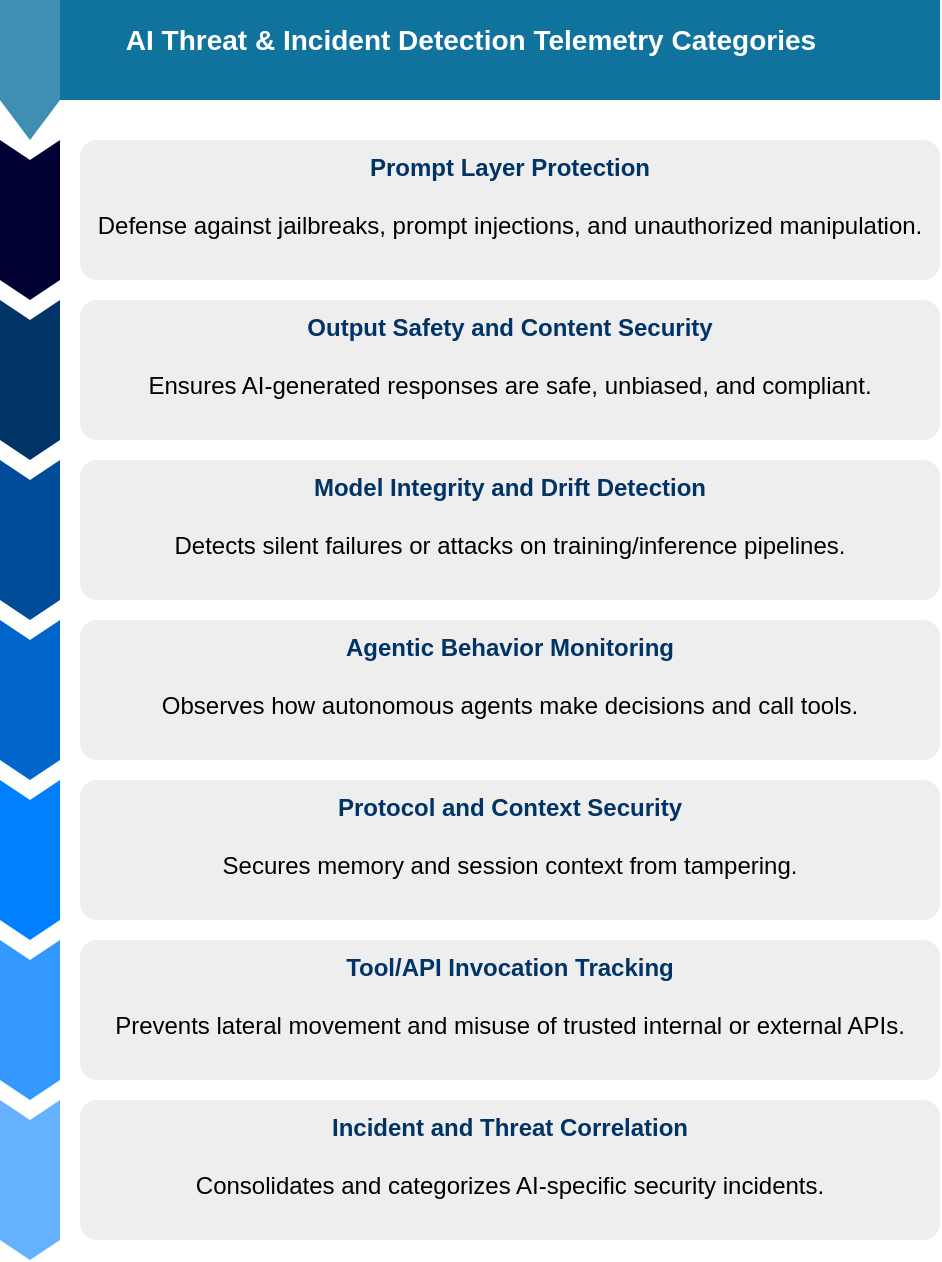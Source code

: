 <mxfile version="26.0.4">
  <diagram name="Page-1" id="yWIZDfF7RIbYf2EyZTEc">
    <mxGraphModel dx="1098" dy="820" grid="1" gridSize="10" guides="1" tooltips="1" connect="1" arrows="1" fold="1" page="1" pageScale="1" pageWidth="850" pageHeight="1100" math="0" shadow="0">
      <root>
        <mxCell id="0" />
        <mxCell id="1" parent="0" />
        <mxCell id="OHj9rDBvikgJhQtZoa6a-1" value="" style="shape=step;perimeter=stepPerimeter;whiteSpace=wrap;html=1;fixedSize=1;size=10;direction=south;fillColor=#000033;strokeColor=none;rounded=0;" vertex="1" parent="1">
          <mxGeometry x="80" y="150" width="30" height="80" as="geometry" />
        </mxCell>
        <mxCell id="OHj9rDBvikgJhQtZoa6a-2" value="" style="shape=step;perimeter=stepPerimeter;whiteSpace=wrap;html=1;fixedSize=1;size=10;direction=south;fillColor=#003366;strokeColor=none;rounded=0;" vertex="1" parent="1">
          <mxGeometry x="80" y="230" width="30" height="80" as="geometry" />
        </mxCell>
        <mxCell id="OHj9rDBvikgJhQtZoa6a-3" value="" style="shape=step;perimeter=stepPerimeter;whiteSpace=wrap;html=1;fixedSize=1;size=10;direction=south;fillColor=#004C99;strokeColor=none;rounded=0;" vertex="1" parent="1">
          <mxGeometry x="80" y="310" width="30" height="80" as="geometry" />
        </mxCell>
        <mxCell id="OHj9rDBvikgJhQtZoa6a-4" value="" style="shape=step;perimeter=stepPerimeter;whiteSpace=wrap;html=1;fixedSize=1;size=10;direction=south;fillColor=#0066CC;strokeColor=none;rounded=0;" vertex="1" parent="1">
          <mxGeometry x="80" y="390" width="30" height="80" as="geometry" />
        </mxCell>
        <mxCell id="OHj9rDBvikgJhQtZoa6a-5" value="" style="shape=step;perimeter=stepPerimeter;whiteSpace=wrap;html=1;fixedSize=1;size=10;direction=south;fillColor=#007FFF;strokeColor=none;rounded=0;" vertex="1" parent="1">
          <mxGeometry x="80" y="470" width="30" height="80" as="geometry" />
        </mxCell>
        <mxCell id="OHj9rDBvikgJhQtZoa6a-6" value="&lt;font style=&quot;&quot;&gt;&lt;font style=&quot;color: rgb(0, 51, 102);&quot;&gt;&lt;b style=&quot;&quot;&gt;Prompt Layer Protection&lt;/b&gt;&lt;/font&gt;&lt;br&gt;&lt;br&gt;Defense against jailbreaks, prompt injections, and unauthorized manipulation.&lt;br&gt;&lt;/font&gt;" style="rounded=1;strokeColor=none;fillColor=#EEEEEE;align=center;arcSize=12;verticalAlign=top;whiteSpace=wrap;html=1;fontSize=12;" vertex="1" parent="1">
          <mxGeometry x="120" y="150" width="430" height="70" as="geometry" />
        </mxCell>
        <mxCell id="OHj9rDBvikgJhQtZoa6a-7" value="&lt;font style=&quot;&quot;&gt;&lt;font style=&quot;color: rgb(0, 51, 102);&quot;&gt;&lt;b style=&quot;&quot;&gt;Output Safety and Content Security&lt;/b&gt;&lt;/font&gt;&lt;br&gt;&lt;br&gt;Ensures AI-generated responses are safe, unbiased, and compliant.&lt;br&gt;&lt;/font&gt;" style="rounded=1;strokeColor=none;fillColor=#EEEEEE;align=center;arcSize=12;verticalAlign=top;whiteSpace=wrap;html=1;fontSize=12;" vertex="1" parent="1">
          <mxGeometry x="120" y="230" width="430" height="70" as="geometry" />
        </mxCell>
        <mxCell id="OHj9rDBvikgJhQtZoa6a-8" value="&lt;font style=&quot;&quot;&gt;&lt;font style=&quot;color: rgb(0, 51, 102);&quot;&gt;&lt;b style=&quot;&quot;&gt;Model Integrity and Drift Detection&lt;/b&gt;&lt;/font&gt;&lt;br&gt;&lt;br&gt;Detects silent failures or attacks on training/inference pipelines.&lt;br&gt;&lt;/font&gt;" style="rounded=1;strokeColor=none;fillColor=#EEEEEE;align=center;arcSize=12;verticalAlign=top;whiteSpace=wrap;html=1;fontSize=12;" vertex="1" parent="1">
          <mxGeometry x="120" y="310" width="430" height="70" as="geometry" />
        </mxCell>
        <mxCell id="OHj9rDBvikgJhQtZoa6a-9" value="&lt;font style=&quot;&quot;&gt;&lt;font style=&quot;color: rgb(0, 51, 102);&quot;&gt;&lt;b style=&quot;&quot;&gt;Agentic Behavior Monitoring&lt;/b&gt;&lt;/font&gt;&lt;br&gt;&lt;br&gt;Observes how autonomous agents make decisions and call tools.&lt;br&gt;&lt;/font&gt;" style="rounded=1;strokeColor=none;fillColor=#EEEEEE;align=center;arcSize=12;verticalAlign=top;whiteSpace=wrap;html=1;fontSize=12;" vertex="1" parent="1">
          <mxGeometry x="120" y="390" width="430" height="70" as="geometry" />
        </mxCell>
        <mxCell id="OHj9rDBvikgJhQtZoa6a-10" value="&lt;font style=&quot;&quot;&gt;&lt;font style=&quot;color: rgb(0, 51, 102);&quot;&gt;&lt;b style=&quot;&quot;&gt;Protocol and Context Security&lt;/b&gt;&lt;/font&gt;&lt;br&gt;&lt;br&gt;Secures memory and session context from tampering.&lt;br&gt;&lt;/font&gt;" style="rounded=1;strokeColor=none;fillColor=#EEEEEE;align=center;arcSize=12;verticalAlign=top;whiteSpace=wrap;html=1;fontSize=12;" vertex="1" parent="1">
          <mxGeometry x="120" y="470" width="430" height="70" as="geometry" />
        </mxCell>
        <mxCell id="OHj9rDBvikgJhQtZoa6a-11" value="" style="shape=step;perimeter=stepPerimeter;whiteSpace=wrap;html=1;fixedSize=1;size=10;direction=south;fillColor=#3399FF;strokeColor=none;rounded=0;" vertex="1" parent="1">
          <mxGeometry x="80" y="550" width="30" height="80" as="geometry" />
        </mxCell>
        <mxCell id="OHj9rDBvikgJhQtZoa6a-12" value="&lt;font style=&quot;&quot;&gt;&lt;font style=&quot;color: rgb(0, 51, 102);&quot;&gt;&lt;b style=&quot;&quot;&gt;Tool/API Invocation Tracking&lt;/b&gt;&lt;/font&gt;&lt;br&gt;&lt;br&gt;Prevents lateral movement and misuse of trusted internal or external APIs.&lt;br&gt;&lt;/font&gt;" style="rounded=1;strokeColor=none;fillColor=#EEEEEE;align=center;arcSize=12;verticalAlign=top;whiteSpace=wrap;html=1;fontSize=12;" vertex="1" parent="1">
          <mxGeometry x="120" y="550" width="430" height="70" as="geometry" />
        </mxCell>
        <mxCell id="OHj9rDBvikgJhQtZoa6a-13" value="" style="shape=step;perimeter=stepPerimeter;whiteSpace=wrap;html=1;fixedSize=1;size=10;direction=south;fillColor=#66B2FF;strokeColor=none;rounded=0;" vertex="1" parent="1">
          <mxGeometry x="80" y="630" width="30" height="80" as="geometry" />
        </mxCell>
        <mxCell id="OHj9rDBvikgJhQtZoa6a-14" value="&lt;font style=&quot;&quot;&gt;&lt;font style=&quot;color: rgb(0, 51, 102);&quot;&gt;&lt;b style=&quot;&quot;&gt;Incident and Threat Correlation&lt;/b&gt;&lt;/font&gt;&lt;br&gt;&lt;br&gt;Consolidates and categorizes AI-specific security incidents.&lt;br&gt;&lt;/font&gt;" style="rounded=1;strokeColor=none;fillColor=#EEEEEE;align=center;arcSize=12;verticalAlign=top;whiteSpace=wrap;html=1;fontSize=12;" vertex="1" parent="1">
          <mxGeometry x="120" y="630" width="430" height="70" as="geometry" />
        </mxCell>
        <mxCell id="OHj9rDBvikgJhQtZoa6a-15" value="AI Threat &amp;amp; Incident Detection Telemetry Categories" style="html=1;shape=mxgraph.infographic.flag;dx=30;dy=20;fillColor=#10739E;strokeColor=none;align=center;verticalAlign=top;fontColor=#ffffff;fontSize=14;fontStyle=1;shadow=0;spacingTop=5;" vertex="1" parent="1">
          <mxGeometry x="80" y="80" width="470" height="70" as="geometry" />
        </mxCell>
      </root>
    </mxGraphModel>
  </diagram>
</mxfile>
